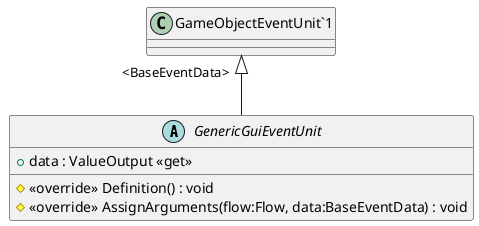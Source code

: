 @startuml
abstract class GenericGuiEventUnit {
    + data : ValueOutput <<get>>
    # <<override>> Definition() : void
    # <<override>> AssignArguments(flow:Flow, data:BaseEventData) : void
}
"GameObjectEventUnit`1" "<BaseEventData>" <|-- GenericGuiEventUnit
@enduml

